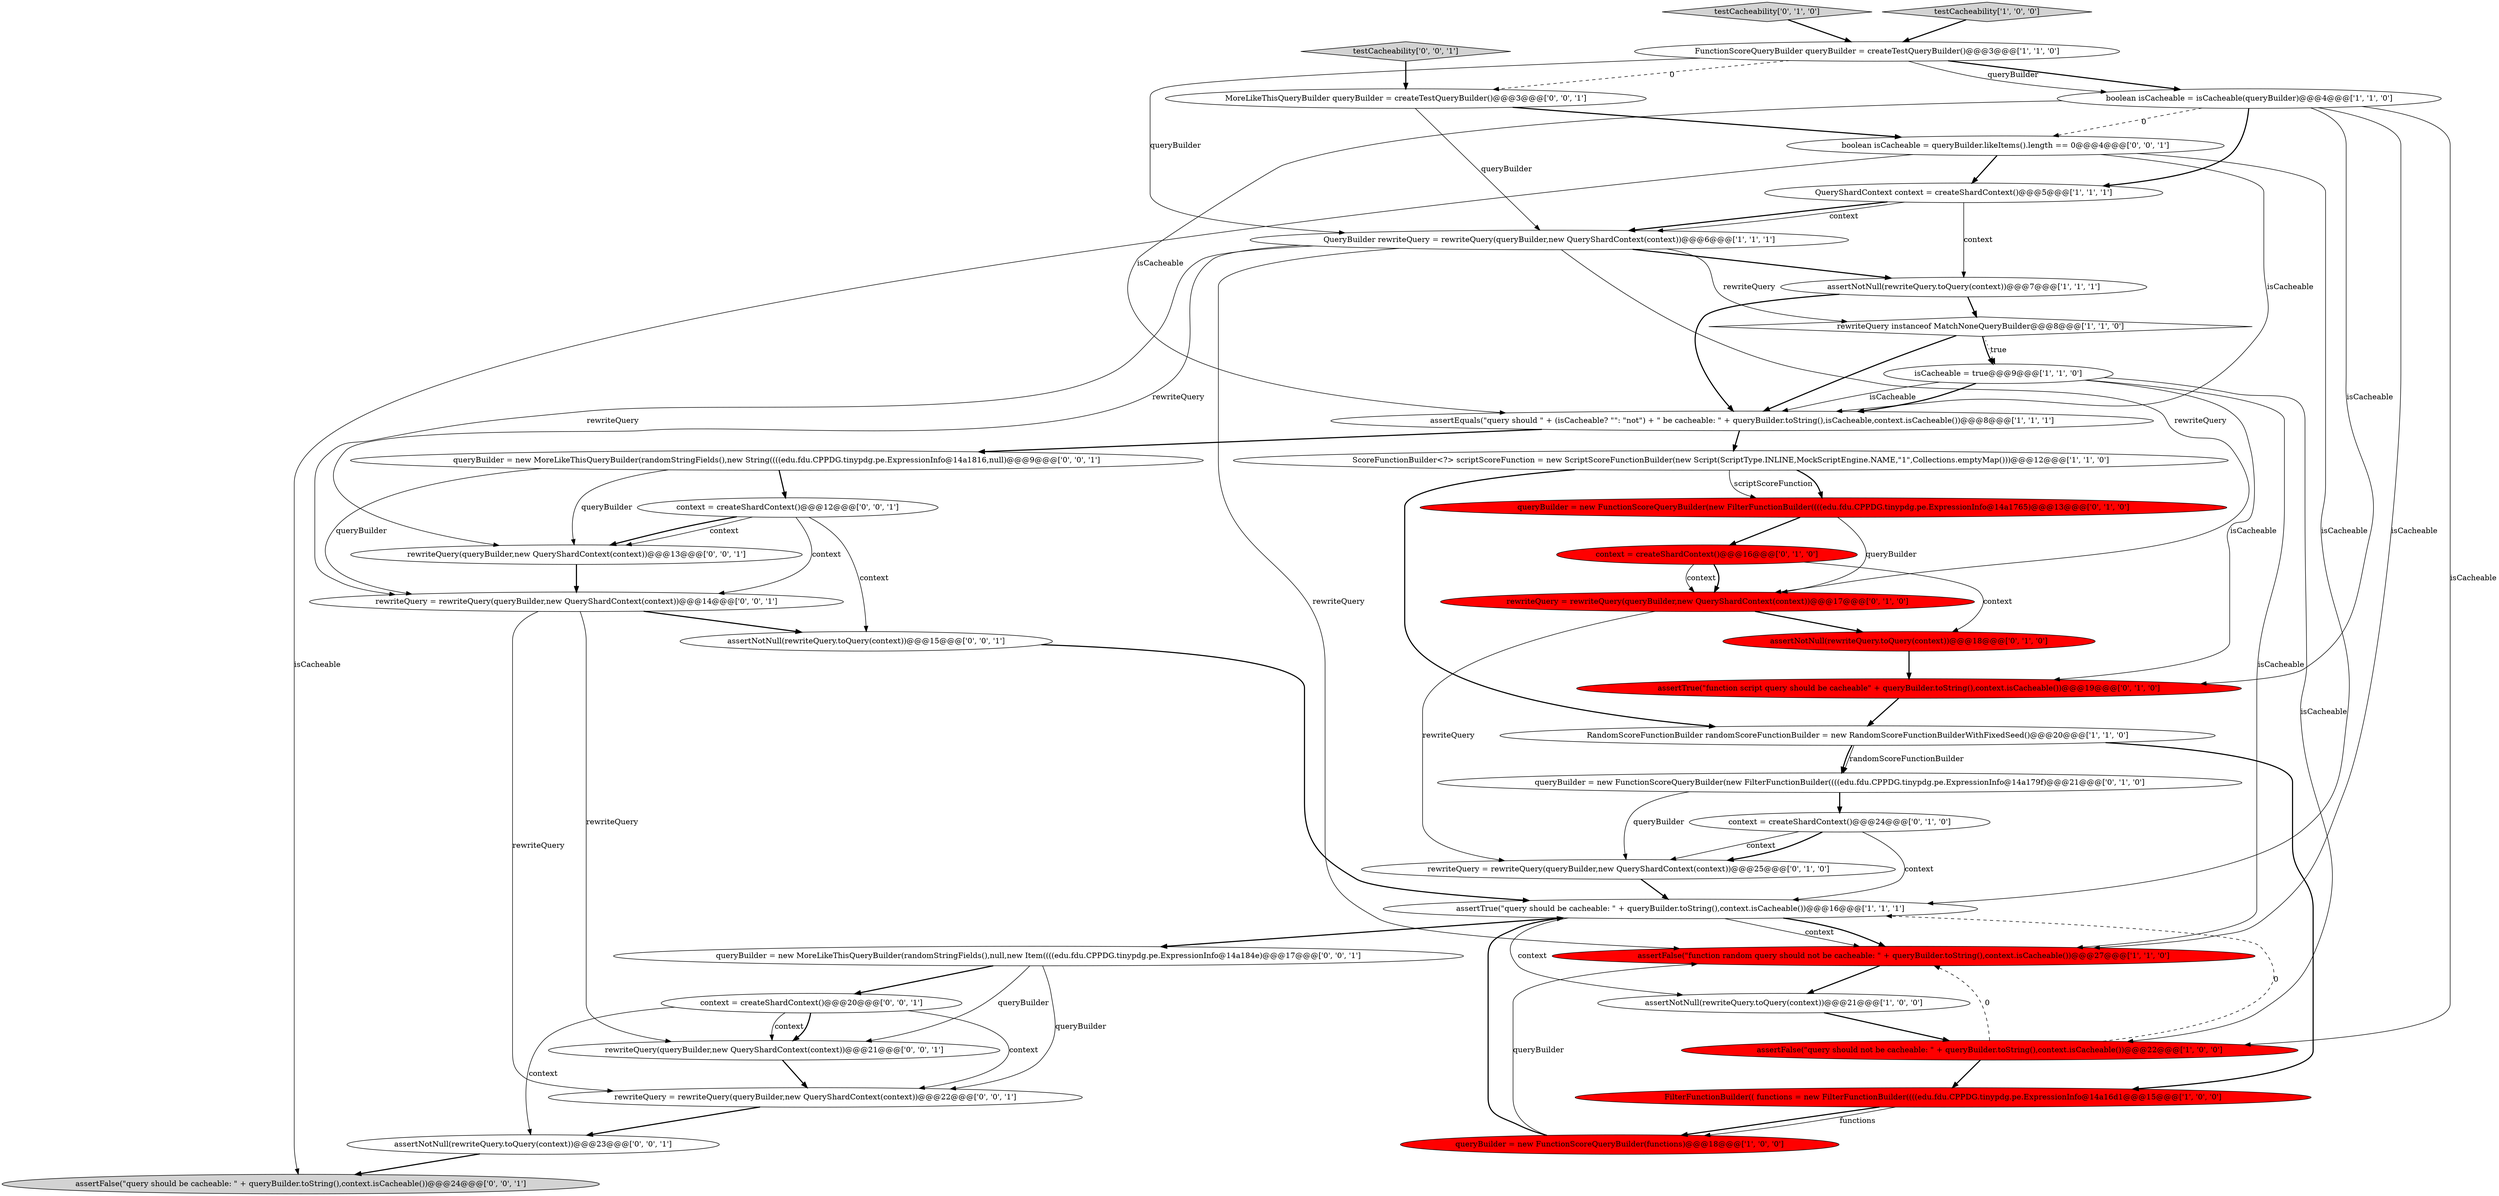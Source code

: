 digraph {
24 [style = filled, label = "queryBuilder = new FunctionScoreQueryBuilder(new FilterFunctionBuilder((((edu.fdu.CPPDG.tinypdg.pe.ExpressionInfo@14a1765)@@@13@@@['0', '1', '0']", fillcolor = red, shape = ellipse image = "AAA1AAABBB2BBB"];
28 [style = filled, label = "assertNotNull(rewriteQuery.toQuery(context))@@@23@@@['0', '0', '1']", fillcolor = white, shape = ellipse image = "AAA0AAABBB3BBB"];
5 [style = filled, label = "assertFalse(\"query should not be cacheable: \" + queryBuilder.toString(),context.isCacheable())@@@22@@@['1', '0', '0']", fillcolor = red, shape = ellipse image = "AAA1AAABBB1BBB"];
23 [style = filled, label = "queryBuilder = new FunctionScoreQueryBuilder(new FilterFunctionBuilder((((edu.fdu.CPPDG.tinypdg.pe.ExpressionInfo@14a179f)@@@21@@@['0', '1', '0']", fillcolor = white, shape = ellipse image = "AAA0AAABBB2BBB"];
17 [style = filled, label = "assertNotNull(rewriteQuery.toQuery(context))@@@18@@@['0', '1', '0']", fillcolor = red, shape = ellipse image = "AAA1AAABBB2BBB"];
33 [style = filled, label = "rewriteQuery = rewriteQuery(queryBuilder,new QueryShardContext(context))@@@14@@@['0', '0', '1']", fillcolor = white, shape = ellipse image = "AAA0AAABBB3BBB"];
21 [style = filled, label = "testCacheability['0', '1', '0']", fillcolor = lightgray, shape = diamond image = "AAA0AAABBB2BBB"];
32 [style = filled, label = "boolean isCacheable = queryBuilder.likeItems().length == 0@@@4@@@['0', '0', '1']", fillcolor = white, shape = ellipse image = "AAA0AAABBB3BBB"];
0 [style = filled, label = "queryBuilder = new FunctionScoreQueryBuilder(functions)@@@18@@@['1', '0', '0']", fillcolor = red, shape = ellipse image = "AAA1AAABBB1BBB"];
8 [style = filled, label = "rewriteQuery instanceof MatchNoneQueryBuilder@@@8@@@['1', '1', '0']", fillcolor = white, shape = diamond image = "AAA0AAABBB1BBB"];
37 [style = filled, label = "assertNotNull(rewriteQuery.toQuery(context))@@@15@@@['0', '0', '1']", fillcolor = white, shape = ellipse image = "AAA0AAABBB3BBB"];
11 [style = filled, label = "assertFalse(\"function random query should not be cacheable: \" + queryBuilder.toString(),context.isCacheable())@@@27@@@['1', '1', '0']", fillcolor = red, shape = ellipse image = "AAA1AAABBB1BBB"];
19 [style = filled, label = "rewriteQuery = rewriteQuery(queryBuilder,new QueryShardContext(context))@@@17@@@['0', '1', '0']", fillcolor = red, shape = ellipse image = "AAA1AAABBB2BBB"];
14 [style = filled, label = "testCacheability['1', '0', '0']", fillcolor = lightgray, shape = diamond image = "AAA0AAABBB1BBB"];
31 [style = filled, label = "queryBuilder = new MoreLikeThisQueryBuilder(randomStringFields(),new String((((edu.fdu.CPPDG.tinypdg.pe.ExpressionInfo@14a1816,null)@@@9@@@['0', '0', '1']", fillcolor = white, shape = ellipse image = "AAA0AAABBB3BBB"];
15 [style = filled, label = "ScoreFunctionBuilder<?> scriptScoreFunction = new ScriptScoreFunctionBuilder(new Script(ScriptType.INLINE,MockScriptEngine.NAME,\"1\",Collections.emptyMap()))@@@12@@@['1', '1', '0']", fillcolor = white, shape = ellipse image = "AAA0AAABBB1BBB"];
35 [style = filled, label = "MoreLikeThisQueryBuilder queryBuilder = createTestQueryBuilder()@@@3@@@['0', '0', '1']", fillcolor = white, shape = ellipse image = "AAA0AAABBB3BBB"];
10 [style = filled, label = "isCacheable = true@@@9@@@['1', '1', '0']", fillcolor = white, shape = ellipse image = "AAA0AAABBB1BBB"];
16 [style = filled, label = "QueryShardContext context = createShardContext()@@@5@@@['1', '1', '1']", fillcolor = white, shape = ellipse image = "AAA0AAABBB1BBB"];
38 [style = filled, label = "assertFalse(\"query should be cacheable: \" + queryBuilder.toString(),context.isCacheable())@@@24@@@['0', '0', '1']", fillcolor = lightgray, shape = ellipse image = "AAA0AAABBB3BBB"];
39 [style = filled, label = "rewriteQuery = rewriteQuery(queryBuilder,new QueryShardContext(context))@@@22@@@['0', '0', '1']", fillcolor = white, shape = ellipse image = "AAA0AAABBB3BBB"];
4 [style = filled, label = "RandomScoreFunctionBuilder randomScoreFunctionBuilder = new RandomScoreFunctionBuilderWithFixedSeed()@@@20@@@['1', '1', '0']", fillcolor = white, shape = ellipse image = "AAA0AAABBB1BBB"];
12 [style = filled, label = "assertNotNull(rewriteQuery.toQuery(context))@@@21@@@['1', '0', '0']", fillcolor = white, shape = ellipse image = "AAA0AAABBB1BBB"];
20 [style = filled, label = "rewriteQuery = rewriteQuery(queryBuilder,new QueryShardContext(context))@@@25@@@['0', '1', '0']", fillcolor = white, shape = ellipse image = "AAA0AAABBB2BBB"];
2 [style = filled, label = "FilterFunctionBuilder(( functions = new FilterFunctionBuilder((((edu.fdu.CPPDG.tinypdg.pe.ExpressionInfo@14a16d1@@@15@@@['1', '0', '0']", fillcolor = red, shape = ellipse image = "AAA1AAABBB1BBB"];
9 [style = filled, label = "QueryBuilder rewriteQuery = rewriteQuery(queryBuilder,new QueryShardContext(context))@@@6@@@['1', '1', '1']", fillcolor = white, shape = ellipse image = "AAA0AAABBB1BBB"];
27 [style = filled, label = "rewriteQuery(queryBuilder,new QueryShardContext(context))@@@21@@@['0', '0', '1']", fillcolor = white, shape = ellipse image = "AAA0AAABBB3BBB"];
1 [style = filled, label = "assertEquals(\"query should \" + (isCacheable? \"\": \"not\") + \" be cacheable: \" + queryBuilder.toString(),isCacheable,context.isCacheable())@@@8@@@['1', '1', '1']", fillcolor = white, shape = ellipse image = "AAA0AAABBB1BBB"];
25 [style = filled, label = "assertTrue(\"function script query should be cacheable\" + queryBuilder.toString(),context.isCacheable())@@@19@@@['0', '1', '0']", fillcolor = red, shape = ellipse image = "AAA1AAABBB2BBB"];
18 [style = filled, label = "context = createShardContext()@@@24@@@['0', '1', '0']", fillcolor = white, shape = ellipse image = "AAA0AAABBB2BBB"];
34 [style = filled, label = "testCacheability['0', '0', '1']", fillcolor = lightgray, shape = diamond image = "AAA0AAABBB3BBB"];
26 [style = filled, label = "queryBuilder = new MoreLikeThisQueryBuilder(randomStringFields(),null,new Item((((edu.fdu.CPPDG.tinypdg.pe.ExpressionInfo@14a184e)@@@17@@@['0', '0', '1']", fillcolor = white, shape = ellipse image = "AAA0AAABBB3BBB"];
36 [style = filled, label = "context = createShardContext()@@@20@@@['0', '0', '1']", fillcolor = white, shape = ellipse image = "AAA0AAABBB3BBB"];
6 [style = filled, label = "FunctionScoreQueryBuilder queryBuilder = createTestQueryBuilder()@@@3@@@['1', '1', '0']", fillcolor = white, shape = ellipse image = "AAA0AAABBB1BBB"];
7 [style = filled, label = "boolean isCacheable = isCacheable(queryBuilder)@@@4@@@['1', '1', '0']", fillcolor = white, shape = ellipse image = "AAA0AAABBB1BBB"];
13 [style = filled, label = "assertTrue(\"query should be cacheable: \" + queryBuilder.toString(),context.isCacheable())@@@16@@@['1', '1', '1']", fillcolor = white, shape = ellipse image = "AAA0AAABBB1BBB"];
29 [style = filled, label = "context = createShardContext()@@@12@@@['0', '0', '1']", fillcolor = white, shape = ellipse image = "AAA0AAABBB3BBB"];
22 [style = filled, label = "context = createShardContext()@@@16@@@['0', '1', '0']", fillcolor = red, shape = ellipse image = "AAA1AAABBB2BBB"];
30 [style = filled, label = "rewriteQuery(queryBuilder,new QueryShardContext(context))@@@13@@@['0', '0', '1']", fillcolor = white, shape = ellipse image = "AAA0AAABBB3BBB"];
3 [style = filled, label = "assertNotNull(rewriteQuery.toQuery(context))@@@7@@@['1', '1', '1']", fillcolor = white, shape = ellipse image = "AAA0AAABBB1BBB"];
22->17 [style = solid, label="context"];
17->25 [style = bold, label=""];
8->10 [style = bold, label=""];
12->5 [style = bold, label=""];
0->13 [style = bold, label=""];
29->30 [style = bold, label=""];
4->23 [style = solid, label="randomScoreFunctionBuilder"];
31->30 [style = solid, label="queryBuilder"];
28->38 [style = bold, label=""];
36->39 [style = solid, label="context"];
13->12 [style = solid, label="context"];
10->25 [style = solid, label="isCacheable"];
35->9 [style = solid, label="queryBuilder"];
13->11 [style = solid, label="context"];
24->19 [style = solid, label="queryBuilder"];
6->35 [style = dashed, label="0"];
8->1 [style = bold, label=""];
18->20 [style = solid, label="context"];
33->27 [style = solid, label="rewriteQuery"];
5->11 [style = dashed, label="0"];
9->8 [style = solid, label="rewriteQuery"];
7->16 [style = bold, label=""];
1->31 [style = bold, label=""];
9->11 [style = solid, label="rewriteQuery"];
0->11 [style = solid, label="queryBuilder"];
16->9 [style = bold, label=""];
6->9 [style = solid, label="queryBuilder"];
7->25 [style = solid, label="isCacheable"];
10->11 [style = solid, label="isCacheable"];
32->38 [style = solid, label="isCacheable"];
31->29 [style = bold, label=""];
11->12 [style = bold, label=""];
4->2 [style = bold, label=""];
9->33 [style = solid, label="rewriteQuery"];
13->11 [style = bold, label=""];
18->20 [style = bold, label=""];
26->39 [style = solid, label="queryBuilder"];
34->35 [style = bold, label=""];
9->30 [style = solid, label="rewriteQuery"];
37->13 [style = bold, label=""];
6->7 [style = bold, label=""];
10->1 [style = bold, label=""];
16->9 [style = solid, label="context"];
23->20 [style = solid, label="queryBuilder"];
14->6 [style = bold, label=""];
4->23 [style = bold, label=""];
18->13 [style = solid, label="context"];
5->13 [style = dashed, label="0"];
26->27 [style = solid, label="queryBuilder"];
7->11 [style = solid, label="isCacheable"];
20->13 [style = bold, label=""];
30->33 [style = bold, label=""];
3->1 [style = bold, label=""];
29->30 [style = solid, label="context"];
22->19 [style = bold, label=""];
32->1 [style = solid, label="isCacheable"];
29->33 [style = solid, label="context"];
33->39 [style = solid, label="rewriteQuery"];
7->5 [style = solid, label="isCacheable"];
35->32 [style = bold, label=""];
19->17 [style = bold, label=""];
32->16 [style = bold, label=""];
10->5 [style = solid, label="isCacheable"];
31->33 [style = solid, label="queryBuilder"];
27->39 [style = bold, label=""];
2->0 [style = bold, label=""];
13->26 [style = bold, label=""];
3->8 [style = bold, label=""];
9->3 [style = bold, label=""];
7->32 [style = dashed, label="0"];
22->19 [style = solid, label="context"];
36->27 [style = solid, label="context"];
2->0 [style = solid, label="functions"];
32->13 [style = solid, label="isCacheable"];
33->37 [style = bold, label=""];
29->37 [style = solid, label="context"];
23->18 [style = bold, label=""];
21->6 [style = bold, label=""];
36->28 [style = solid, label="context"];
1->15 [style = bold, label=""];
26->36 [style = bold, label=""];
10->1 [style = solid, label="isCacheable"];
25->4 [style = bold, label=""];
8->10 [style = dotted, label="true"];
15->24 [style = solid, label="scriptScoreFunction"];
24->22 [style = bold, label=""];
39->28 [style = bold, label=""];
19->20 [style = solid, label="rewriteQuery"];
16->3 [style = solid, label="context"];
9->19 [style = solid, label="rewriteQuery"];
5->2 [style = bold, label=""];
6->7 [style = solid, label="queryBuilder"];
36->27 [style = bold, label=""];
15->24 [style = bold, label=""];
15->4 [style = bold, label=""];
7->1 [style = solid, label="isCacheable"];
}
